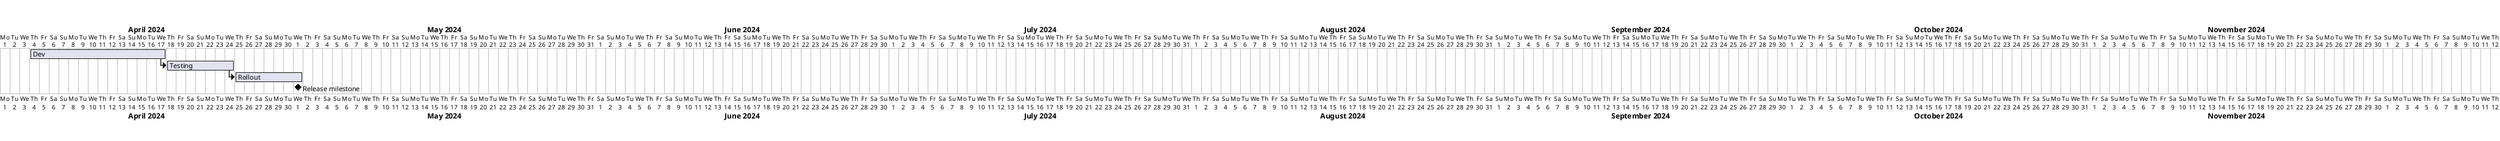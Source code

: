 @startgantt

title Title goes here
caption Description goes here
footer Last updated by Siôn le Roux on %date("YYYY-MM-dd")

/' printscale weekly zoom 2 '/
/' hide footbox '/

Project starts 2024-04-1
today is %date("YYYY-MM-dd") and is colored in #AAF

[Dev] starts on 2024-04-04 and lasts 2 weeks
then [Testing] lasts 1 week
then [Rollout] lasts 1 week
[Release milestone] as [release] happens after [Rollout]'s end

@endgantt
